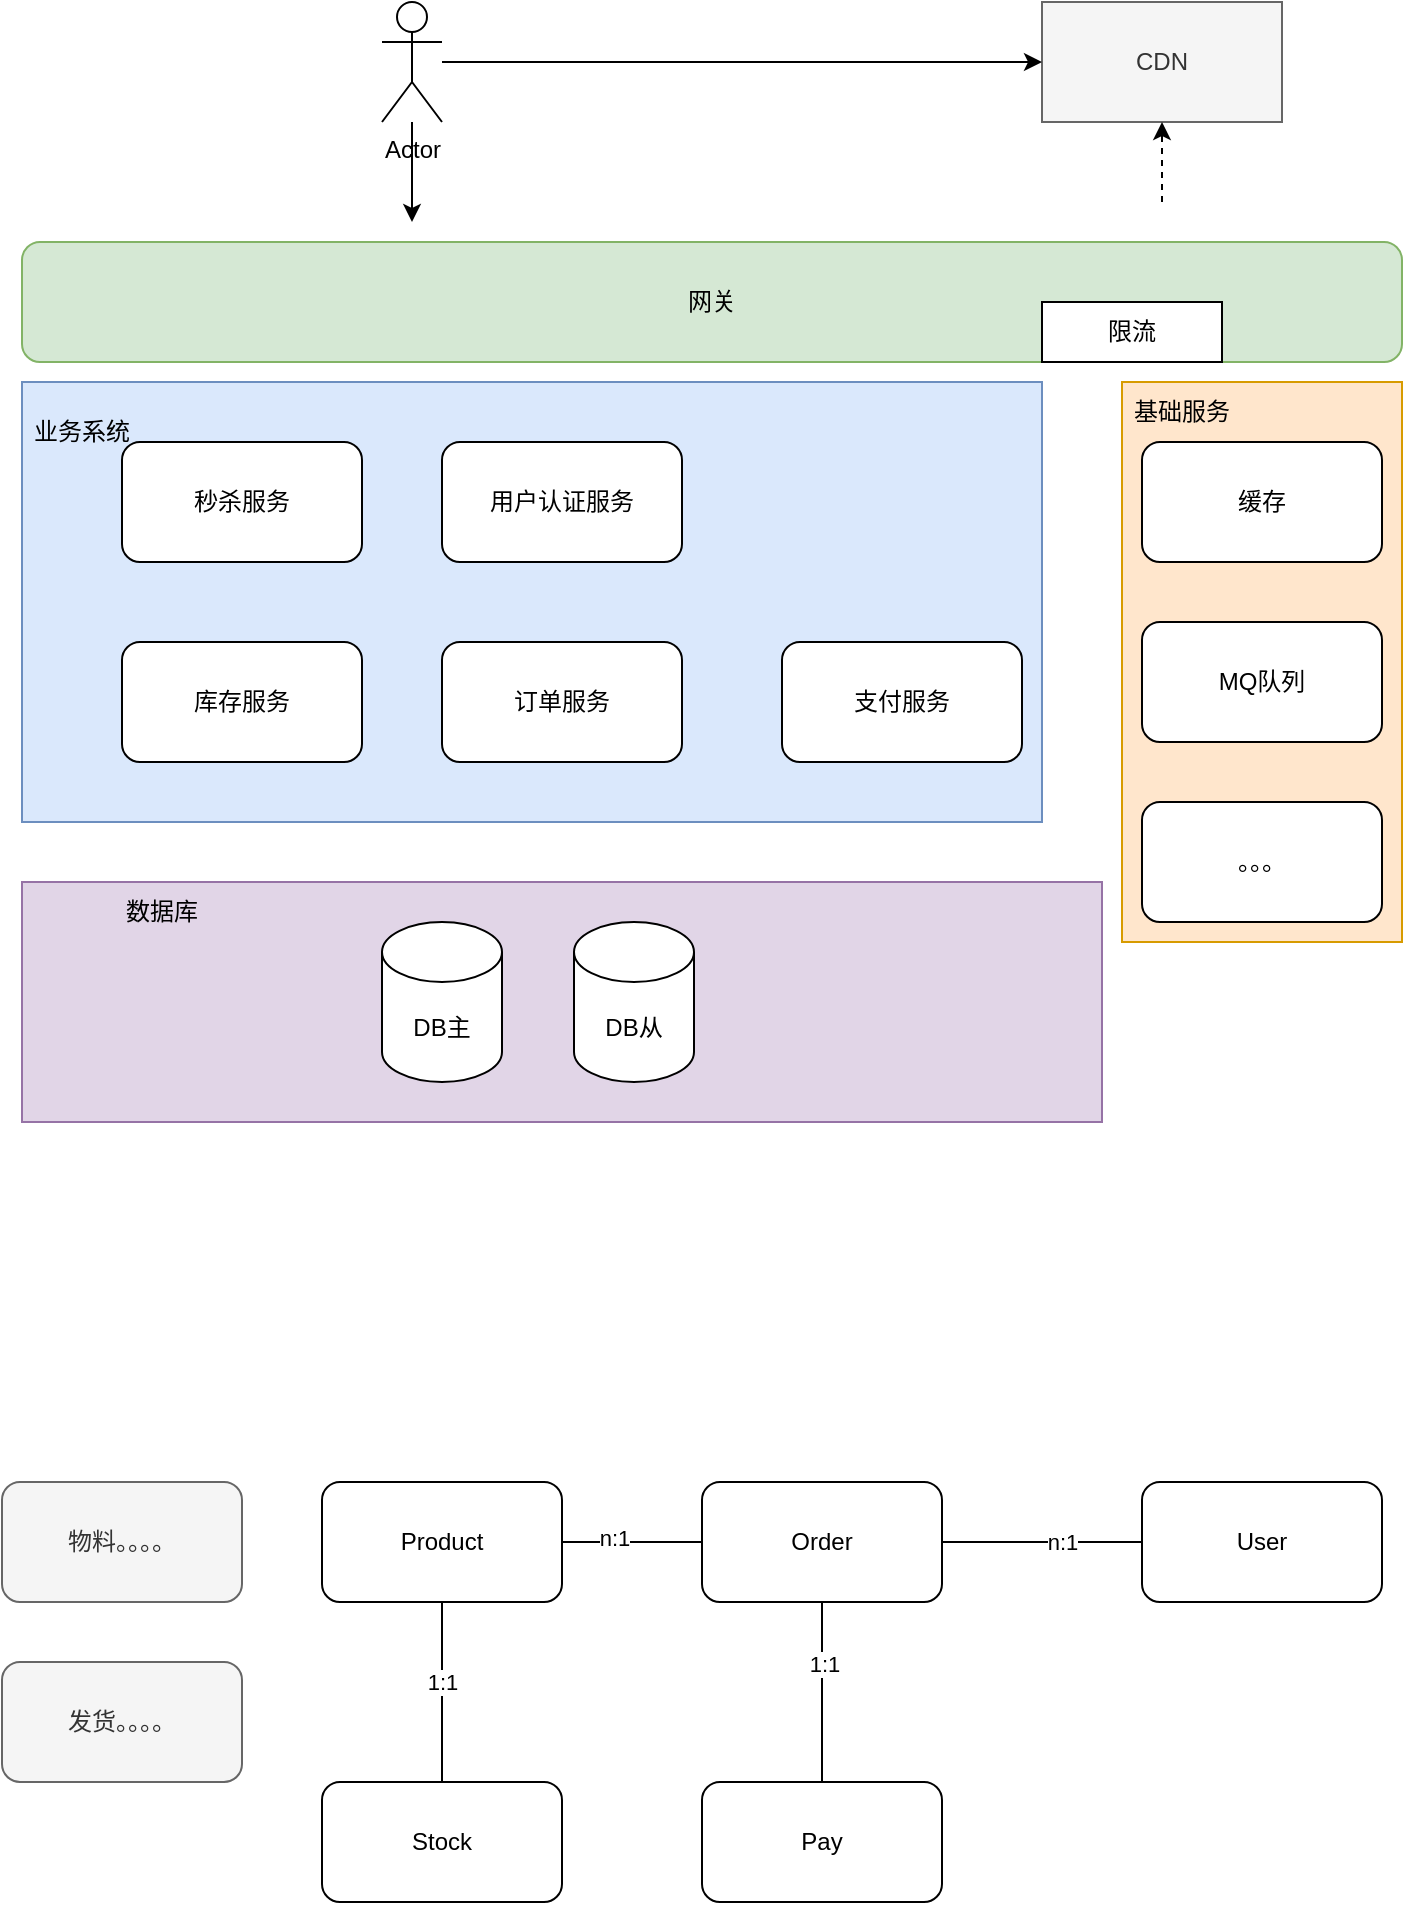 <mxfile version="20.2.1" type="github">
  <diagram id="2xH9JVrwX0NGs8knZG69" name="第 1 页">
    <mxGraphModel dx="938" dy="614" grid="1" gridSize="10" guides="1" tooltips="1" connect="1" arrows="1" fold="1" page="1" pageScale="1" pageWidth="827" pageHeight="1169" math="0" shadow="0">
      <root>
        <mxCell id="0" />
        <mxCell id="1" parent="0" />
        <mxCell id="X_JpOcnhdYqNf58r2mk5-17" value="" style="rounded=0;whiteSpace=wrap;html=1;fillColor=#e1d5e7;strokeColor=#9673a6;" vertex="1" parent="1">
          <mxGeometry x="80" y="620" width="540" height="120" as="geometry" />
        </mxCell>
        <mxCell id="X_JpOcnhdYqNf58r2mk5-16" value="" style="rounded=0;whiteSpace=wrap;html=1;fillColor=#ffe6cc;strokeColor=#d79b00;" vertex="1" parent="1">
          <mxGeometry x="630" y="370" width="140" height="280" as="geometry" />
        </mxCell>
        <mxCell id="X_JpOcnhdYqNf58r2mk5-15" value="" style="rounded=0;whiteSpace=wrap;html=1;fillColor=#dae8fc;strokeColor=#6c8ebf;" vertex="1" parent="1">
          <mxGeometry x="80" y="370" width="510" height="220" as="geometry" />
        </mxCell>
        <mxCell id="X_JpOcnhdYqNf58r2mk5-1" value="订单服务" style="rounded=1;whiteSpace=wrap;html=1;" vertex="1" parent="1">
          <mxGeometry x="290" y="500" width="120" height="60" as="geometry" />
        </mxCell>
        <mxCell id="X_JpOcnhdYqNf58r2mk5-2" value="秒杀服务" style="rounded=1;whiteSpace=wrap;html=1;" vertex="1" parent="1">
          <mxGeometry x="130" y="400" width="120" height="60" as="geometry" />
        </mxCell>
        <mxCell id="X_JpOcnhdYqNf58r2mk5-3" value="支付服务" style="rounded=1;whiteSpace=wrap;html=1;" vertex="1" parent="1">
          <mxGeometry x="460" y="500" width="120" height="60" as="geometry" />
        </mxCell>
        <mxCell id="X_JpOcnhdYqNf58r2mk5-4" value="库存服务" style="rounded=1;whiteSpace=wrap;html=1;" vertex="1" parent="1">
          <mxGeometry x="130" y="500" width="120" height="60" as="geometry" />
        </mxCell>
        <mxCell id="X_JpOcnhdYqNf58r2mk5-5" value="用户认证服务" style="rounded=1;whiteSpace=wrap;html=1;" vertex="1" parent="1">
          <mxGeometry x="290" y="400" width="120" height="60" as="geometry" />
        </mxCell>
        <mxCell id="X_JpOcnhdYqNf58r2mk5-6" value="MQ队列" style="rounded=1;whiteSpace=wrap;html=1;" vertex="1" parent="1">
          <mxGeometry x="640" y="490" width="120" height="60" as="geometry" />
        </mxCell>
        <mxCell id="X_JpOcnhdYqNf58r2mk5-7" value="缓存" style="rounded=1;whiteSpace=wrap;html=1;" vertex="1" parent="1">
          <mxGeometry x="640" y="400" width="120" height="60" as="geometry" />
        </mxCell>
        <mxCell id="X_JpOcnhdYqNf58r2mk5-9" value="DB主" style="shape=cylinder3;whiteSpace=wrap;html=1;boundedLbl=1;backgroundOutline=1;size=15;" vertex="1" parent="1">
          <mxGeometry x="260" y="640" width="60" height="80" as="geometry" />
        </mxCell>
        <mxCell id="X_JpOcnhdYqNf58r2mk5-10" value="DB从" style="shape=cylinder3;whiteSpace=wrap;html=1;boundedLbl=1;backgroundOutline=1;size=15;" vertex="1" parent="1">
          <mxGeometry x="356" y="640" width="60" height="80" as="geometry" />
        </mxCell>
        <mxCell id="X_JpOcnhdYqNf58r2mk5-11" value="网关" style="rounded=1;whiteSpace=wrap;html=1;fillColor=#d5e8d4;strokeColor=#82b366;" vertex="1" parent="1">
          <mxGeometry x="80" y="300" width="690" height="60" as="geometry" />
        </mxCell>
        <mxCell id="X_JpOcnhdYqNf58r2mk5-13" value="限流" style="rounded=0;whiteSpace=wrap;html=1;" vertex="1" parent="1">
          <mxGeometry x="590" y="330" width="90" height="30" as="geometry" />
        </mxCell>
        <mxCell id="X_JpOcnhdYqNf58r2mk5-14" value="。。。" style="rounded=1;whiteSpace=wrap;html=1;" vertex="1" parent="1">
          <mxGeometry x="640" y="580" width="120" height="60" as="geometry" />
        </mxCell>
        <mxCell id="X_JpOcnhdYqNf58r2mk5-18" value="CDN" style="rounded=0;whiteSpace=wrap;html=1;fillColor=#f5f5f5;fontColor=#333333;strokeColor=#666666;" vertex="1" parent="1">
          <mxGeometry x="590" y="180" width="120" height="60" as="geometry" />
        </mxCell>
        <mxCell id="X_JpOcnhdYqNf58r2mk5-20" style="edgeStyle=orthogonalEdgeStyle;rounded=0;orthogonalLoop=1;jettySize=auto;html=1;" edge="1" parent="1" source="X_JpOcnhdYqNf58r2mk5-19" target="X_JpOcnhdYqNf58r2mk5-18">
          <mxGeometry relative="1" as="geometry" />
        </mxCell>
        <mxCell id="X_JpOcnhdYqNf58r2mk5-21" style="edgeStyle=orthogonalEdgeStyle;rounded=0;orthogonalLoop=1;jettySize=auto;html=1;" edge="1" parent="1" source="X_JpOcnhdYqNf58r2mk5-19">
          <mxGeometry relative="1" as="geometry">
            <mxPoint x="275" y="290" as="targetPoint" />
          </mxGeometry>
        </mxCell>
        <mxCell id="X_JpOcnhdYqNf58r2mk5-19" value="Actor" style="shape=umlActor;verticalLabelPosition=bottom;verticalAlign=top;html=1;outlineConnect=0;" vertex="1" parent="1">
          <mxGeometry x="260" y="180" width="30" height="60" as="geometry" />
        </mxCell>
        <mxCell id="X_JpOcnhdYqNf58r2mk5-23" value="" style="endArrow=classic;html=1;rounded=0;dashed=1;" edge="1" parent="1" target="X_JpOcnhdYqNf58r2mk5-18">
          <mxGeometry width="50" height="50" relative="1" as="geometry">
            <mxPoint x="650" y="280" as="sourcePoint" />
            <mxPoint x="460" y="420" as="targetPoint" />
          </mxGeometry>
        </mxCell>
        <mxCell id="X_JpOcnhdYqNf58r2mk5-24" value="业务系统" style="text;html=1;strokeColor=none;fillColor=none;align=center;verticalAlign=middle;whiteSpace=wrap;rounded=0;" vertex="1" parent="1">
          <mxGeometry x="80" y="380" width="60" height="30" as="geometry" />
        </mxCell>
        <mxCell id="X_JpOcnhdYqNf58r2mk5-25" value="基础服务" style="text;html=1;strokeColor=none;fillColor=none;align=center;verticalAlign=middle;whiteSpace=wrap;rounded=0;" vertex="1" parent="1">
          <mxGeometry x="630" y="370" width="60" height="30" as="geometry" />
        </mxCell>
        <mxCell id="X_JpOcnhdYqNf58r2mk5-26" value="数据库" style="text;html=1;strokeColor=none;fillColor=none;align=center;verticalAlign=middle;whiteSpace=wrap;rounded=0;" vertex="1" parent="1">
          <mxGeometry x="120" y="620" width="60" height="30" as="geometry" />
        </mxCell>
        <mxCell id="X_JpOcnhdYqNf58r2mk5-27" value="Order" style="rounded=1;whiteSpace=wrap;html=1;" vertex="1" parent="1">
          <mxGeometry x="420" y="920" width="120" height="60" as="geometry" />
        </mxCell>
        <mxCell id="X_JpOcnhdYqNf58r2mk5-29" value="Stock" style="rounded=1;whiteSpace=wrap;html=1;" vertex="1" parent="1">
          <mxGeometry x="230" y="1070" width="120" height="60" as="geometry" />
        </mxCell>
        <mxCell id="X_JpOcnhdYqNf58r2mk5-30" value="User" style="rounded=1;whiteSpace=wrap;html=1;" vertex="1" parent="1">
          <mxGeometry x="640" y="920" width="120" height="60" as="geometry" />
        </mxCell>
        <mxCell id="X_JpOcnhdYqNf58r2mk5-31" value="Product" style="rounded=1;whiteSpace=wrap;html=1;" vertex="1" parent="1">
          <mxGeometry x="230" y="920" width="120" height="60" as="geometry" />
        </mxCell>
        <mxCell id="X_JpOcnhdYqNf58r2mk5-32" value="" style="endArrow=none;html=1;rounded=0;" edge="1" parent="1" source="X_JpOcnhdYqNf58r2mk5-27" target="X_JpOcnhdYqNf58r2mk5-30">
          <mxGeometry width="50" height="50" relative="1" as="geometry">
            <mxPoint x="510" y="1090" as="sourcePoint" />
            <mxPoint x="560" y="1040" as="targetPoint" />
          </mxGeometry>
        </mxCell>
        <mxCell id="X_JpOcnhdYqNf58r2mk5-37" value="n:1" style="edgeLabel;html=1;align=center;verticalAlign=middle;resizable=0;points=[];" vertex="1" connectable="0" parent="X_JpOcnhdYqNf58r2mk5-32">
          <mxGeometry x="0.192" relative="1" as="geometry">
            <mxPoint as="offset" />
          </mxGeometry>
        </mxCell>
        <mxCell id="X_JpOcnhdYqNf58r2mk5-33" value="" style="endArrow=none;html=1;rounded=0;" edge="1" parent="1" source="X_JpOcnhdYqNf58r2mk5-27" target="X_JpOcnhdYqNf58r2mk5-31">
          <mxGeometry width="50" height="50" relative="1" as="geometry">
            <mxPoint x="510" y="1090" as="sourcePoint" />
            <mxPoint x="560" y="1040" as="targetPoint" />
          </mxGeometry>
        </mxCell>
        <mxCell id="X_JpOcnhdYqNf58r2mk5-36" value="n:1" style="edgeLabel;html=1;align=center;verticalAlign=middle;resizable=0;points=[];" vertex="1" connectable="0" parent="X_JpOcnhdYqNf58r2mk5-33">
          <mxGeometry x="0.252" y="-2" relative="1" as="geometry">
            <mxPoint as="offset" />
          </mxGeometry>
        </mxCell>
        <mxCell id="X_JpOcnhdYqNf58r2mk5-35" value="" style="endArrow=none;html=1;rounded=0;" edge="1" parent="1" source="X_JpOcnhdYqNf58r2mk5-29" target="X_JpOcnhdYqNf58r2mk5-31">
          <mxGeometry width="50" height="50" relative="1" as="geometry">
            <mxPoint x="510" y="1090" as="sourcePoint" />
            <mxPoint x="560" y="1040" as="targetPoint" />
          </mxGeometry>
        </mxCell>
        <mxCell id="X_JpOcnhdYqNf58r2mk5-38" value="1:1" style="edgeLabel;html=1;align=center;verticalAlign=middle;resizable=0;points=[];" vertex="1" connectable="0" parent="X_JpOcnhdYqNf58r2mk5-35">
          <mxGeometry x="0.267" y="-2" relative="1" as="geometry">
            <mxPoint x="-2" y="7" as="offset" />
          </mxGeometry>
        </mxCell>
        <mxCell id="X_JpOcnhdYqNf58r2mk5-39" value="Pay" style="rounded=1;whiteSpace=wrap;html=1;" vertex="1" parent="1">
          <mxGeometry x="420" y="1070" width="120" height="60" as="geometry" />
        </mxCell>
        <mxCell id="X_JpOcnhdYqNf58r2mk5-40" value="" style="endArrow=none;html=1;rounded=0;" edge="1" parent="1" source="X_JpOcnhdYqNf58r2mk5-39" target="X_JpOcnhdYqNf58r2mk5-27">
          <mxGeometry width="50" height="50" relative="1" as="geometry">
            <mxPoint x="510" y="1130" as="sourcePoint" />
            <mxPoint x="560" y="1080" as="targetPoint" />
          </mxGeometry>
        </mxCell>
        <mxCell id="X_JpOcnhdYqNf58r2mk5-41" value="1:1" style="edgeLabel;html=1;align=center;verticalAlign=middle;resizable=0;points=[];" vertex="1" connectable="0" parent="X_JpOcnhdYqNf58r2mk5-40">
          <mxGeometry x="0.311" y="-1" relative="1" as="geometry">
            <mxPoint as="offset" />
          </mxGeometry>
        </mxCell>
        <mxCell id="X_JpOcnhdYqNf58r2mk5-42" value="物料。。。。" style="rounded=1;whiteSpace=wrap;html=1;fillColor=#f5f5f5;fontColor=#333333;strokeColor=#666666;" vertex="1" parent="1">
          <mxGeometry x="70" y="920" width="120" height="60" as="geometry" />
        </mxCell>
        <mxCell id="X_JpOcnhdYqNf58r2mk5-43" value="发货。。。。" style="rounded=1;whiteSpace=wrap;html=1;fillColor=#f5f5f5;fontColor=#333333;strokeColor=#666666;" vertex="1" parent="1">
          <mxGeometry x="70" y="1010" width="120" height="60" as="geometry" />
        </mxCell>
      </root>
    </mxGraphModel>
  </diagram>
</mxfile>
